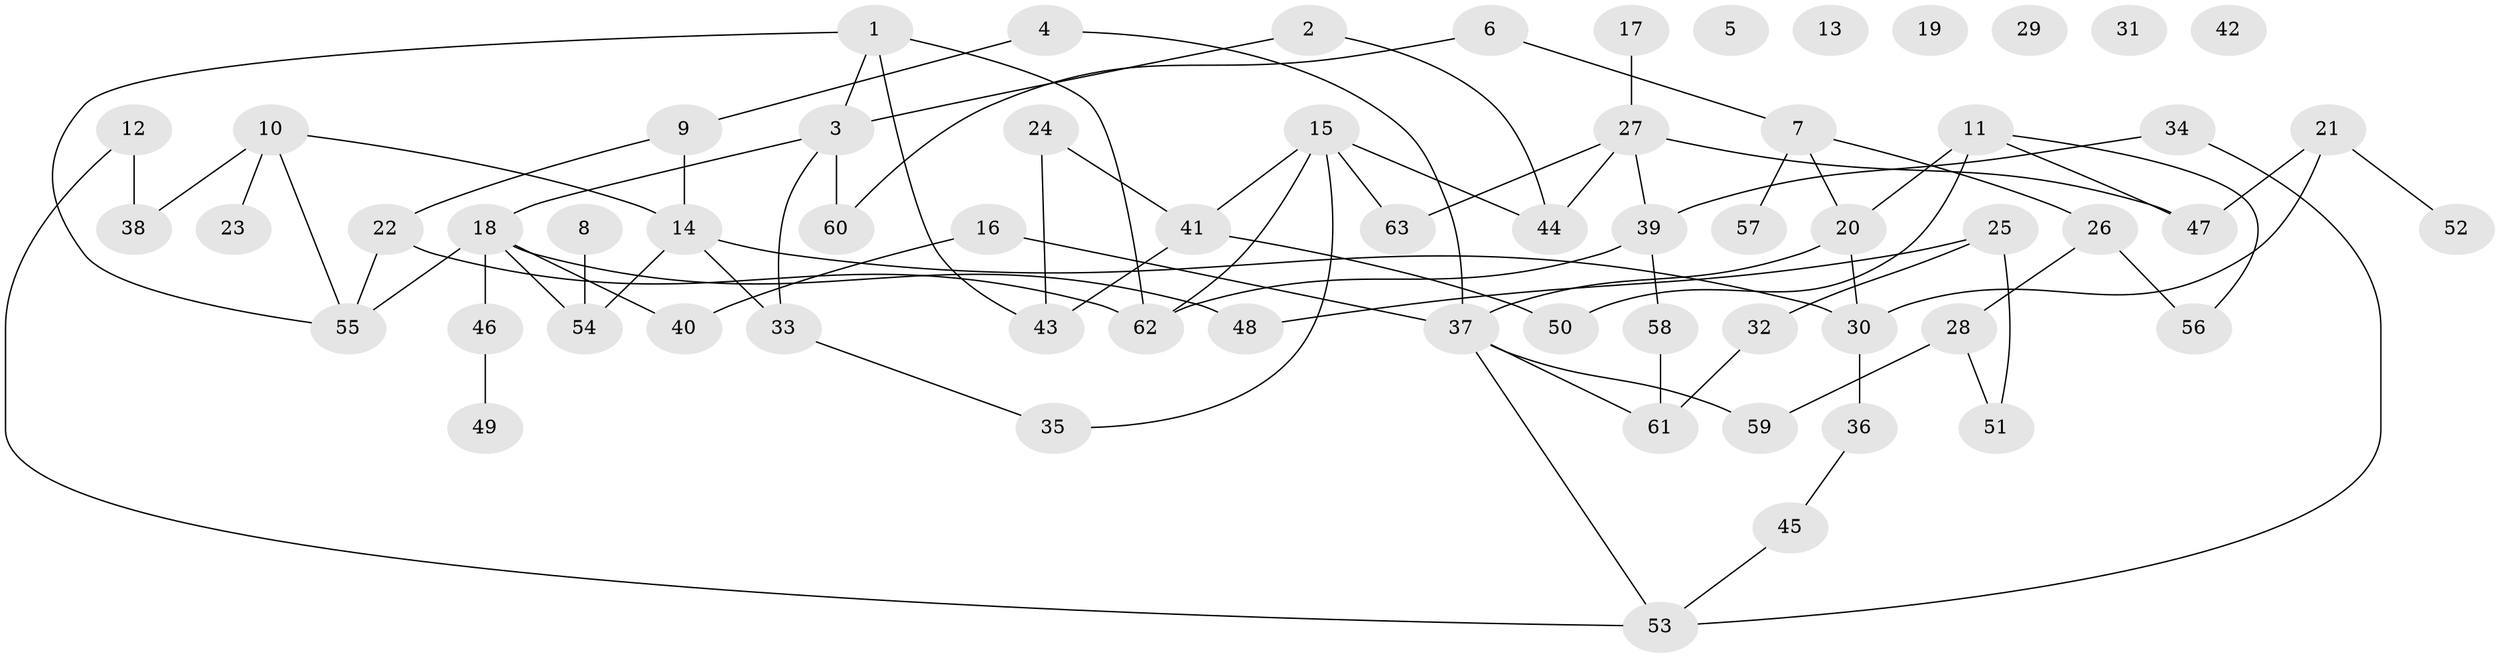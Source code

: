 // coarse degree distribution, {0: 0.24, 3: 0.12, 1: 0.2, 4: 0.12, 2: 0.2, 8: 0.04, 5: 0.08}
// Generated by graph-tools (version 1.1) at 2025/44/03/04/25 21:44:11]
// undirected, 63 vertices, 81 edges
graph export_dot {
graph [start="1"]
  node [color=gray90,style=filled];
  1;
  2;
  3;
  4;
  5;
  6;
  7;
  8;
  9;
  10;
  11;
  12;
  13;
  14;
  15;
  16;
  17;
  18;
  19;
  20;
  21;
  22;
  23;
  24;
  25;
  26;
  27;
  28;
  29;
  30;
  31;
  32;
  33;
  34;
  35;
  36;
  37;
  38;
  39;
  40;
  41;
  42;
  43;
  44;
  45;
  46;
  47;
  48;
  49;
  50;
  51;
  52;
  53;
  54;
  55;
  56;
  57;
  58;
  59;
  60;
  61;
  62;
  63;
  1 -- 3;
  1 -- 43;
  1 -- 55;
  1 -- 62;
  2 -- 3;
  2 -- 44;
  3 -- 18;
  3 -- 33;
  3 -- 60;
  4 -- 9;
  4 -- 37;
  6 -- 7;
  6 -- 60;
  7 -- 20;
  7 -- 26;
  7 -- 57;
  8 -- 54;
  9 -- 14;
  9 -- 22;
  10 -- 14;
  10 -- 23;
  10 -- 38;
  10 -- 55;
  11 -- 20;
  11 -- 47;
  11 -- 50;
  11 -- 56;
  12 -- 38;
  12 -- 53;
  14 -- 30;
  14 -- 33;
  14 -- 54;
  15 -- 35;
  15 -- 41;
  15 -- 44;
  15 -- 62;
  15 -- 63;
  16 -- 37;
  16 -- 40;
  17 -- 27;
  18 -- 40;
  18 -- 46;
  18 -- 48;
  18 -- 54;
  18 -- 55;
  20 -- 30;
  20 -- 37;
  21 -- 30;
  21 -- 47;
  21 -- 52;
  22 -- 55;
  22 -- 62;
  24 -- 41;
  24 -- 43;
  25 -- 32;
  25 -- 48;
  25 -- 51;
  26 -- 28;
  26 -- 56;
  27 -- 39;
  27 -- 44;
  27 -- 47;
  27 -- 63;
  28 -- 51;
  28 -- 59;
  30 -- 36;
  32 -- 61;
  33 -- 35;
  34 -- 39;
  34 -- 53;
  36 -- 45;
  37 -- 53;
  37 -- 59;
  37 -- 61;
  39 -- 58;
  39 -- 62;
  41 -- 43;
  41 -- 50;
  45 -- 53;
  46 -- 49;
  58 -- 61;
}
